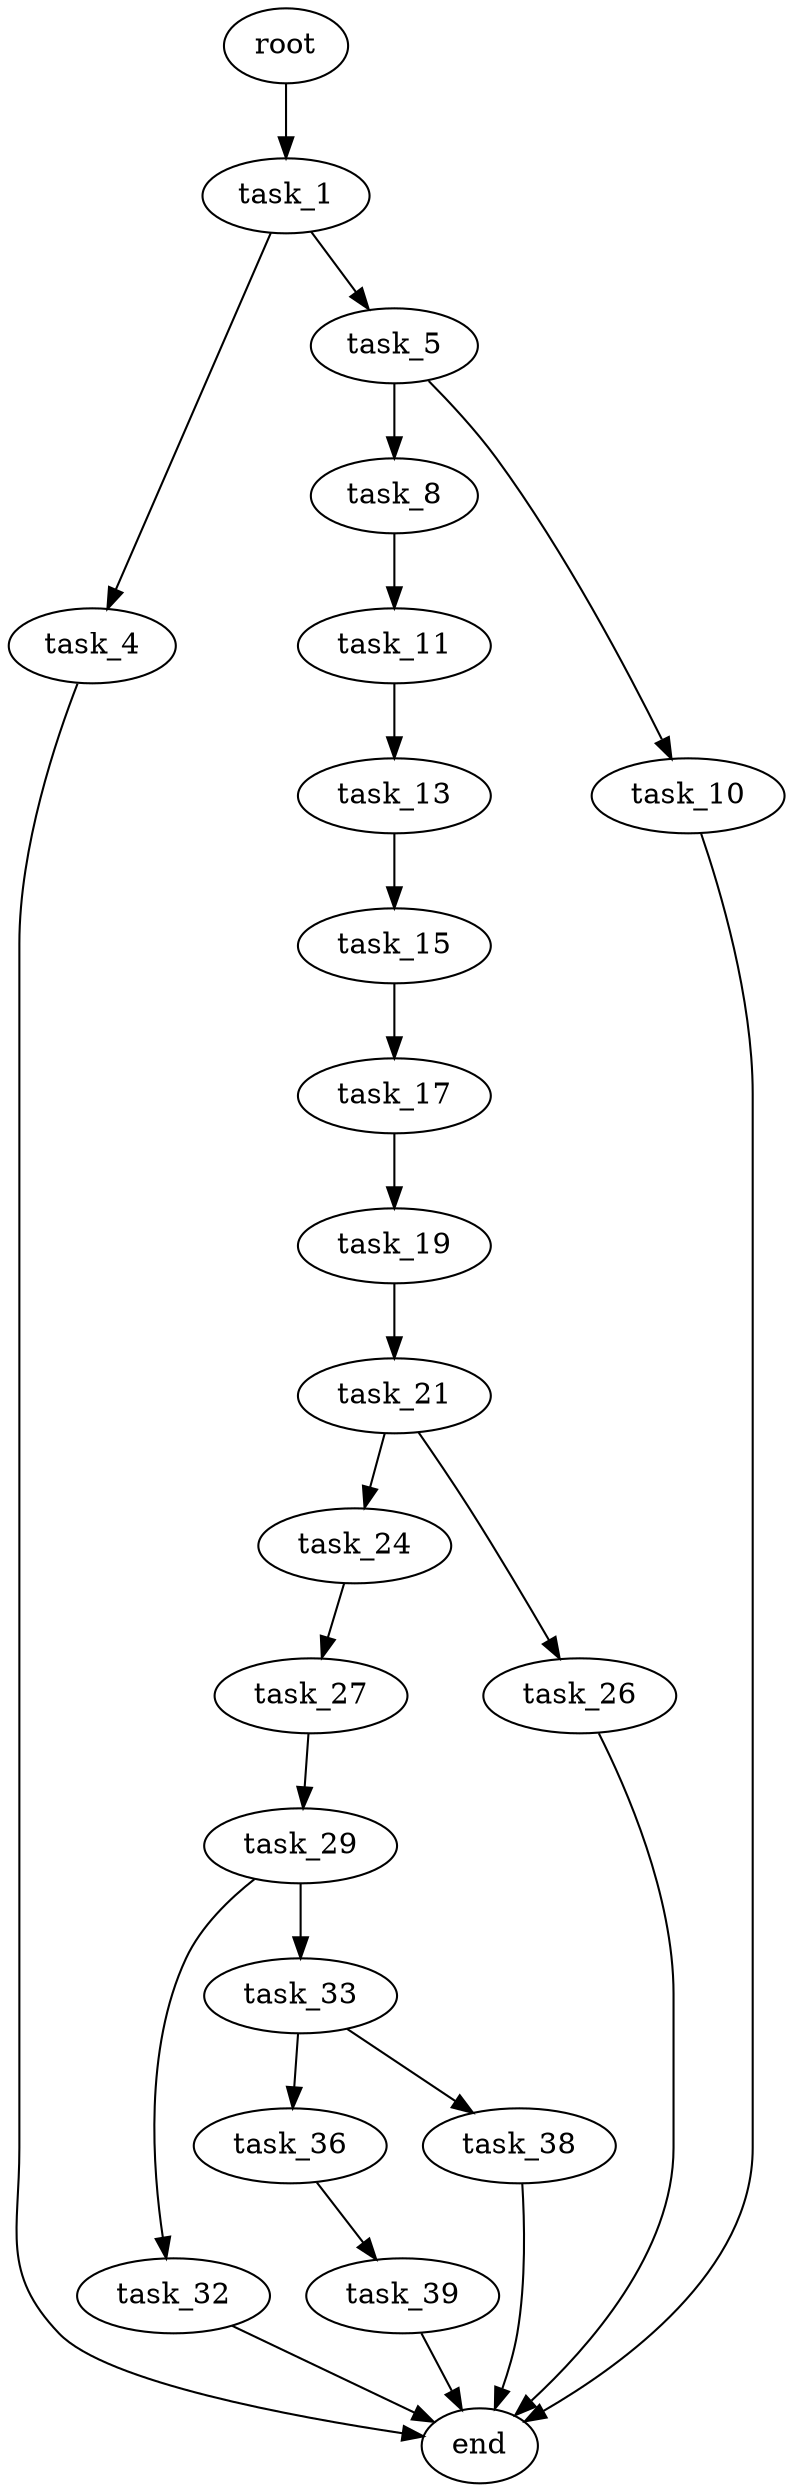 digraph G {
  root [size="0.000000"];
  task_1 [size="13322404372.000000"];
  task_4 [size="231928233984.000000"];
  task_5 [size="231928233984.000000"];
  task_8 [size="1056005038.000000"];
  task_10 [size="12888061028.000000"];
  task_11 [size="11466528518.000000"];
  task_13 [size="352215371465.000000"];
  task_15 [size="1073741824000.000000"];
  task_17 [size="316003488456.000000"];
  task_19 [size="207039018937.000000"];
  task_21 [size="3708063918.000000"];
  task_24 [size="383119329981.000000"];
  task_26 [size="2840380105.000000"];
  task_27 [size="25634497669.000000"];
  task_29 [size="68719476736.000000"];
  task_32 [size="160990595037.000000"];
  task_33 [size="8079908446.000000"];
  task_36 [size="26300442542.000000"];
  task_38 [size="368293445632.000000"];
  task_39 [size="127824216585.000000"];
  end [size="0.000000"];

  root -> task_1 [size="1.000000"];
  task_1 -> task_4 [size="301989888.000000"];
  task_1 -> task_5 [size="301989888.000000"];
  task_4 -> end [size="1.000000"];
  task_5 -> task_8 [size="301989888.000000"];
  task_5 -> task_10 [size="301989888.000000"];
  task_8 -> task_11 [size="33554432.000000"];
  task_10 -> end [size="1.000000"];
  task_11 -> task_13 [size="33554432.000000"];
  task_13 -> task_15 [size="411041792.000000"];
  task_15 -> task_17 [size="838860800.000000"];
  task_17 -> task_19 [size="411041792.000000"];
  task_19 -> task_21 [size="301989888.000000"];
  task_21 -> task_24 [size="75497472.000000"];
  task_21 -> task_26 [size="75497472.000000"];
  task_24 -> task_27 [size="411041792.000000"];
  task_26 -> end [size="1.000000"];
  task_27 -> task_29 [size="411041792.000000"];
  task_29 -> task_32 [size="134217728.000000"];
  task_29 -> task_33 [size="134217728.000000"];
  task_32 -> end [size="1.000000"];
  task_33 -> task_36 [size="209715200.000000"];
  task_33 -> task_38 [size="209715200.000000"];
  task_36 -> task_39 [size="679477248.000000"];
  task_38 -> end [size="1.000000"];
  task_39 -> end [size="1.000000"];
}
